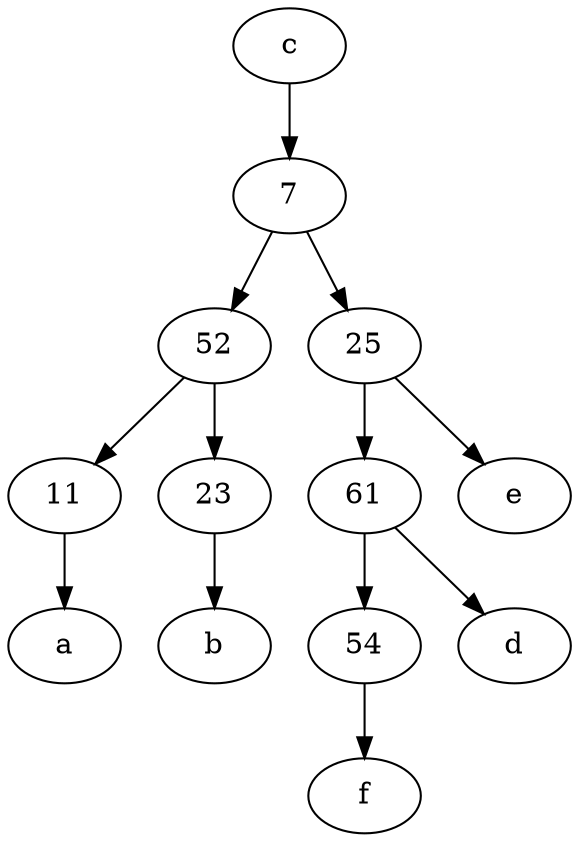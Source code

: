 digraph  {
	11;
	52;
	54;
	7;
	23;
	25;
	61;
	c [pos="20,10!"];
	11 -> a;
	25 -> 61;
	23 -> b;
	7 -> 52;
	52 -> 11;
	7 -> 25;
	61 -> 54;
	52 -> 23;
	c -> 7;
	54 -> f;
	61 -> d;
	25 -> e;

	}